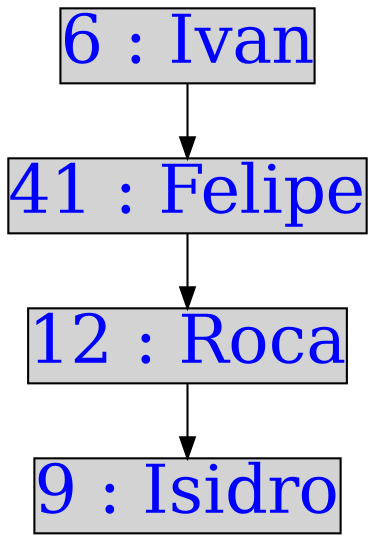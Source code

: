 digraph lista{
rankdir=UD
node [margin=0 fontcolor=blue fontsize=32 width=0.5 shape=box style=filled]
nodo1829164700[label="6 : Ivan"];
nodo2018699554[label="41 : Felipe"];
nodo1829164700->nodo2018699554;
nodo705927765[label="12 : Roca"];
nodo2018699554->nodo705927765;
nodo1311053135[label="9 : Isidro"];
nodo705927765->nodo1311053135;


 }
